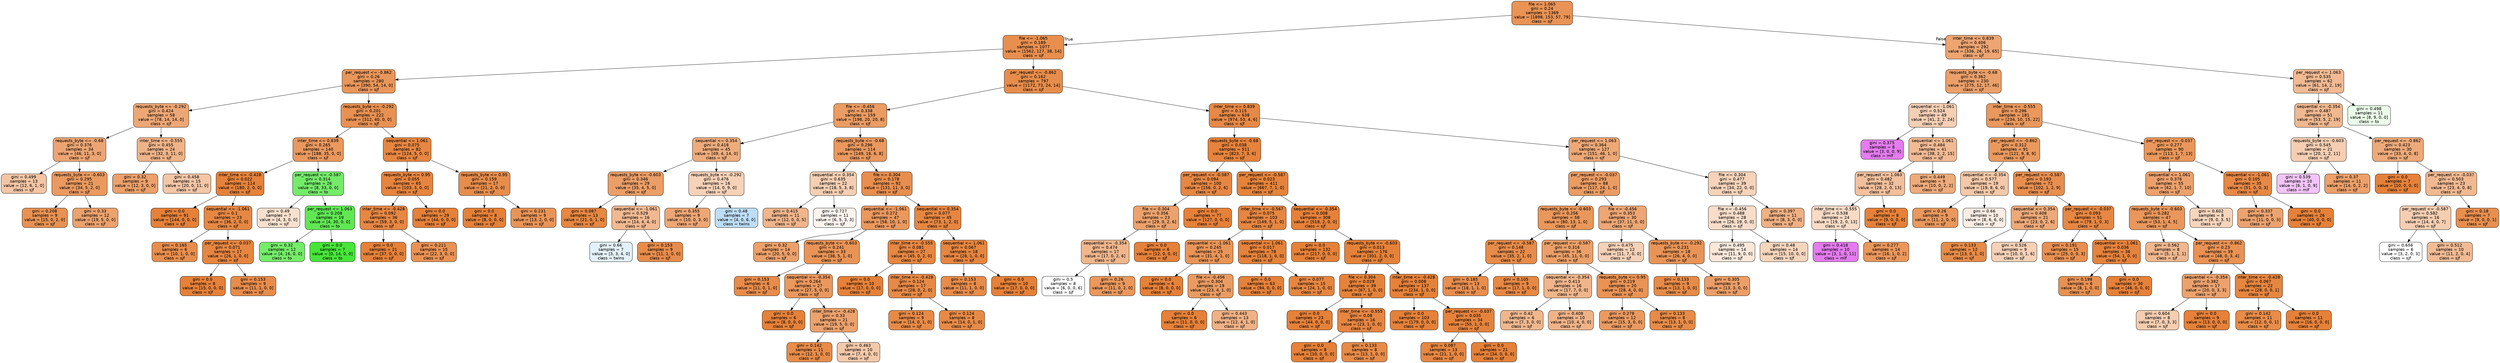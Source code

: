 digraph Tree {
node [shape=box, style="filled, rounded", color="black", fontname=helvetica] ;
edge [fontname=helvetica] ;
0 [label="file <= 1.065\ngini = 0.24\nsamples = 1369\nvalue = [1898, 153, 57, 79]\nclass = sjf", fillcolor="#e99355"] ;
1 [label="file <= -1.065\ngini = 0.189\nsamples = 1077\nvalue = [1562, 127, 38, 14]\nclass = sjf", fillcolor="#e88f4f"] ;
0 -> 1 [labeldistance=2.5, labelangle=45, headlabel="True"] ;
2 [label="per_request <= -0.862\ngini = 0.26\nsamples = 280\nvalue = [390, 54, 14, 0]\nclass = sjf", fillcolor="#e9965a"] ;
1 -> 2 ;
3 [label="requests_byte <= -0.292\ngini = 0.424\nsamples = 58\nvalue = [78, 14, 14, 0]\nclass = sjf", fillcolor="#eda775"] ;
2 -> 3 ;
4 [label="requests_byte <= -0.68\ngini = 0.376\nsamples = 34\nvalue = [46, 11, 3, 0]\nclass = sjf", fillcolor="#eca572"] ;
3 -> 4 ;
5 [label="gini = 0.499\nsamples = 13\nvalue = [12, 6, 1, 0]\nclass = sjf", fillcolor="#f3c5a4"] ;
4 -> 5 ;
6 [label="requests_byte <= -0.603\ngini = 0.295\nsamples = 21\nvalue = [34, 5, 2, 0]\nclass = sjf", fillcolor="#ea9a60"] ;
4 -> 6 ;
7 [label="gini = 0.208\nsamples = 9\nvalue = [15, 0, 2, 0]\nclass = sjf", fillcolor="#e89253"] ;
6 -> 7 ;
8 [label="gini = 0.33\nsamples = 12\nvalue = [19, 5, 0, 0]\nclass = sjf", fillcolor="#eca26d"] ;
6 -> 8 ;
9 [label="inter_time <= -0.555\ngini = 0.455\nsamples = 24\nvalue = [32, 3, 11, 0]\nclass = sjf", fillcolor="#efb388"] ;
3 -> 9 ;
10 [label="gini = 0.32\nsamples = 9\nvalue = [12, 3, 0, 0]\nclass = sjf", fillcolor="#eca06a"] ;
9 -> 10 ;
11 [label="gini = 0.458\nsamples = 15\nvalue = [20, 0, 11, 0]\nclass = sjf", fillcolor="#f3c6a6"] ;
9 -> 11 ;
12 [label="requests_byte <= -0.292\ngini = 0.201\nsamples = 222\nvalue = [312, 40, 0, 0]\nclass = sjf", fillcolor="#e89152"] ;
2 -> 12 ;
13 [label="inter_time <= 0.839\ngini = 0.265\nsamples = 140\nvalue = [188, 35, 0, 0]\nclass = sjf", fillcolor="#ea985e"] ;
12 -> 13 ;
14 [label="inter_time <= -0.428\ngini = 0.022\nsamples = 114\nvalue = [180, 2, 0, 0]\nclass = sjf", fillcolor="#e5823b"] ;
13 -> 14 ;
15 [label="gini = 0.0\nsamples = 91\nvalue = [144, 0, 0, 0]\nclass = sjf", fillcolor="#e58139"] ;
14 -> 15 ;
16 [label="sequential <= -1.061\ngini = 0.1\nsamples = 23\nvalue = [36, 2, 0, 0]\nclass = sjf", fillcolor="#e68844"] ;
14 -> 16 ;
17 [label="gini = 0.165\nsamples = 6\nvalue = [10, 1, 0, 0]\nclass = sjf", fillcolor="#e88e4d"] ;
16 -> 17 ;
18 [label="per_request <= -0.037\ngini = 0.071\nsamples = 17\nvalue = [26, 1, 0, 0]\nclass = sjf", fillcolor="#e68641"] ;
16 -> 18 ;
19 [label="gini = 0.0\nsamples = 8\nvalue = [15, 0, 0, 0]\nclass = sjf", fillcolor="#e58139"] ;
18 -> 19 ;
20 [label="gini = 0.153\nsamples = 9\nvalue = [11, 1, 0, 0]\nclass = sjf", fillcolor="#e78c4b"] ;
18 -> 20 ;
21 [label="per_request <= -0.587\ngini = 0.314\nsamples = 26\nvalue = [8, 33, 0, 0]\nclass = to", fillcolor="#74eb69"] ;
13 -> 21 ;
22 [label="gini = 0.49\nsamples = 7\nvalue = [4, 3, 0, 0]\nclass = sjf", fillcolor="#f8e0ce"] ;
21 -> 22 ;
23 [label="per_request <= 1.063\ngini = 0.208\nsamples = 19\nvalue = [4, 30, 0, 0]\nclass = to", fillcolor="#60e853"] ;
21 -> 23 ;
24 [label="gini = 0.32\nsamples = 12\nvalue = [4, 16, 0, 0]\nclass = to", fillcolor="#75ec6a"] ;
23 -> 24 ;
25 [label="gini = 0.0\nsamples = 7\nvalue = [0, 14, 0, 0]\nclass = to", fillcolor="#47e539"] ;
23 -> 25 ;
26 [label="sequential <= 1.061\ngini = 0.075\nsamples = 82\nvalue = [124, 5, 0, 0]\nclass = sjf", fillcolor="#e68641"] ;
12 -> 26 ;
27 [label="requests_byte <= 0.95\ngini = 0.055\nsamples = 65\nvalue = [103, 3, 0, 0]\nclass = sjf", fillcolor="#e6853f"] ;
26 -> 27 ;
28 [label="inter_time <= -0.428\ngini = 0.092\nsamples = 36\nvalue = [59, 3, 0, 0]\nclass = sjf", fillcolor="#e68743"] ;
27 -> 28 ;
29 [label="gini = 0.0\nsamples = 21\nvalue = [37, 0, 0, 0]\nclass = sjf", fillcolor="#e58139"] ;
28 -> 29 ;
30 [label="gini = 0.211\nsamples = 15\nvalue = [22, 3, 0, 0]\nclass = sjf", fillcolor="#e99254"] ;
28 -> 30 ;
31 [label="gini = 0.0\nsamples = 29\nvalue = [44, 0, 0, 0]\nclass = sjf", fillcolor="#e58139"] ;
27 -> 31 ;
32 [label="requests_byte <= 0.95\ngini = 0.159\nsamples = 17\nvalue = [21, 2, 0, 0]\nclass = sjf", fillcolor="#e78d4c"] ;
26 -> 32 ;
33 [label="gini = 0.0\nsamples = 8\nvalue = [8, 0, 0, 0]\nclass = sjf", fillcolor="#e58139"] ;
32 -> 33 ;
34 [label="gini = 0.231\nsamples = 9\nvalue = [13, 2, 0, 0]\nclass = sjf", fillcolor="#e99457"] ;
32 -> 34 ;
35 [label="per_request <= -0.862\ngini = 0.162\nsamples = 797\nvalue = [1172, 73, 24, 14]\nclass = sjf", fillcolor="#e78d4b"] ;
1 -> 35 ;
36 [label="file <= -0.456\ngini = 0.338\nsamples = 159\nvalue = [198, 20, 20, 8]\nclass = sjf", fillcolor="#eb9c63"] ;
35 -> 36 ;
37 [label="sequential <= 0.354\ngini = 0.418\nsamples = 45\nvalue = [49, 4, 14, 0]\nclass = sjf", fillcolor="#eeac7c"] ;
36 -> 37 ;
38 [label="requests_byte <= -0.603\ngini = 0.346\nsamples = 29\nvalue = [35, 4, 5, 0]\nclass = sjf", fillcolor="#eb9e67"] ;
37 -> 38 ;
39 [label="gini = 0.087\nsamples = 13\nvalue = [21, 0, 1, 0]\nclass = sjf", fillcolor="#e68742"] ;
38 -> 39 ;
40 [label="sequential <= -1.061\ngini = 0.529\nsamples = 16\nvalue = [14, 4, 4, 0]\nclass = sjf", fillcolor="#f1b991"] ;
38 -> 40 ;
41 [label="gini = 0.66\nsamples = 7\nvalue = [3, 3, 4, 0]\nclass = twins", fillcolor="#e3f1fb"] ;
40 -> 41 ;
42 [label="gini = 0.153\nsamples = 9\nvalue = [11, 1, 0, 0]\nclass = sjf", fillcolor="#e78c4b"] ;
40 -> 42 ;
43 [label="requests_byte <= -0.292\ngini = 0.476\nsamples = 16\nvalue = [14, 0, 9, 0]\nclass = sjf", fillcolor="#f6d2b8"] ;
37 -> 43 ;
44 [label="gini = 0.355\nsamples = 9\nvalue = [10, 0, 3, 0]\nclass = sjf", fillcolor="#eda774"] ;
43 -> 44 ;
45 [label="gini = 0.48\nsamples = 7\nvalue = [4, 0, 6, 0]\nclass = twins", fillcolor="#bddef6"] ;
43 -> 45 ;
46 [label="requests_byte <= -0.68\ngini = 0.296\nsamples = 114\nvalue = [149, 16, 6, 8]\nclass = sjf", fillcolor="#ea985d"] ;
36 -> 46 ;
47 [label="sequential <= 0.354\ngini = 0.635\nsamples = 22\nvalue = [18, 5, 3, 8]\nclass = sjf", fillcolor="#f5cfb3"] ;
46 -> 47 ;
48 [label="gini = 0.415\nsamples = 11\nvalue = [12, 0, 0, 5]\nclass = sjf", fillcolor="#f0b58b"] ;
47 -> 48 ;
49 [label="gini = 0.727\nsamples = 11\nvalue = [6, 5, 3, 3]\nclass = sjf", fillcolor="#fdf4ee"] ;
47 -> 49 ;
50 [label="file <= 0.304\ngini = 0.178\nsamples = 92\nvalue = [131, 11, 3, 0]\nclass = sjf", fillcolor="#e88e4e"] ;
46 -> 50 ;
51 [label="sequential <= -1.061\ngini = 0.272\nsamples = 47\nvalue = [58, 10, 1, 0]\nclass = sjf", fillcolor="#ea985e"] ;
50 -> 51 ;
52 [label="gini = 0.32\nsamples = 14\nvalue = [20, 5, 0, 0]\nclass = sjf", fillcolor="#eca06a"] ;
51 -> 52 ;
53 [label="requests_byte <= -0.603\ngini = 0.241\nsamples = 33\nvalue = [38, 5, 1, 0]\nclass = sjf", fillcolor="#e99457"] ;
51 -> 53 ;
54 [label="gini = 0.153\nsamples = 6\nvalue = [11, 0, 1, 0]\nclass = sjf", fillcolor="#e78c4b"] ;
53 -> 54 ;
55 [label="sequential <= -0.354\ngini = 0.264\nsamples = 27\nvalue = [27, 5, 0, 0]\nclass = sjf", fillcolor="#ea985e"] ;
53 -> 55 ;
56 [label="gini = 0.0\nsamples = 6\nvalue = [8, 0, 0, 0]\nclass = sjf", fillcolor="#e58139"] ;
55 -> 56 ;
57 [label="inter_time <= -0.428\ngini = 0.33\nsamples = 21\nvalue = [19, 5, 0, 0]\nclass = sjf", fillcolor="#eca26d"] ;
55 -> 57 ;
58 [label="gini = 0.142\nsamples = 11\nvalue = [12, 1, 0, 0]\nclass = sjf", fillcolor="#e78c49"] ;
57 -> 58 ;
59 [label="gini = 0.463\nsamples = 10\nvalue = [7, 4, 0, 0]\nclass = sjf", fillcolor="#f4c9aa"] ;
57 -> 59 ;
60 [label="sequential <= 0.354\ngini = 0.077\nsamples = 45\nvalue = [73, 1, 2, 0]\nclass = sjf", fillcolor="#e68641"] ;
50 -> 60 ;
61 [label="inter_time <= -0.555\ngini = 0.081\nsamples = 27\nvalue = [45, 0, 2, 0]\nclass = sjf", fillcolor="#e68742"] ;
60 -> 61 ;
62 [label="gini = 0.0\nsamples = 10\nvalue = [17, 0, 0, 0]\nclass = sjf", fillcolor="#e58139"] ;
61 -> 62 ;
63 [label="inter_time <= -0.428\ngini = 0.124\nsamples = 17\nvalue = [28, 0, 2, 0]\nclass = sjf", fillcolor="#e78a47"] ;
61 -> 63 ;
64 [label="gini = 0.124\nsamples = 9\nvalue = [14, 0, 1, 0]\nclass = sjf", fillcolor="#e78a47"] ;
63 -> 64 ;
65 [label="gini = 0.124\nsamples = 8\nvalue = [14, 0, 1, 0]\nclass = sjf", fillcolor="#e78a47"] ;
63 -> 65 ;
66 [label="sequential <= 1.061\ngini = 0.067\nsamples = 18\nvalue = [28, 1, 0, 0]\nclass = sjf", fillcolor="#e68640"] ;
60 -> 66 ;
67 [label="gini = 0.153\nsamples = 8\nvalue = [11, 1, 0, 0]\nclass = sjf", fillcolor="#e78c4b"] ;
66 -> 67 ;
68 [label="gini = 0.0\nsamples = 10\nvalue = [17, 0, 0, 0]\nclass = sjf", fillcolor="#e58139"] ;
66 -> 68 ;
69 [label="inter_time <= 0.839\ngini = 0.115\nsamples = 638\nvalue = [974, 53, 4, 6]\nclass = sjf", fillcolor="#e78946"] ;
35 -> 69 ;
70 [label="requests_byte <= -0.68\ngini = 0.038\nsamples = 511\nvalue = [823, 7, 3, 6]\nclass = sjf", fillcolor="#e6833d"] ;
69 -> 70 ;
71 [label="per_request <= -0.587\ngini = 0.094\nsamples = 100\nvalue = [156, 0, 2, 6]\nclass = sjf", fillcolor="#e68743"] ;
70 -> 71 ;
72 [label="file <= 0.304\ngini = 0.356\nsamples = 23\nvalue = [29, 0, 2, 6]\nclass = sjf", fillcolor="#eca26c"] ;
71 -> 72 ;
73 [label="sequential <= -0.354\ngini = 0.474\nsamples = 17\nvalue = [17, 0, 2, 6]\nclass = sjf", fillcolor="#f0b68c"] ;
72 -> 73 ;
74 [label="gini = 0.5\nsamples = 8\nvalue = [6, 0, 0, 6]\nclass = sjf", fillcolor="#ffffff"] ;
73 -> 74 ;
75 [label="gini = 0.26\nsamples = 9\nvalue = [11, 0, 2, 0]\nclass = sjf", fillcolor="#ea985d"] ;
73 -> 75 ;
76 [label="gini = 0.0\nsamples = 6\nvalue = [12, 0, 0, 0]\nclass = sjf", fillcolor="#e58139"] ;
72 -> 76 ;
77 [label="gini = 0.0\nsamples = 77\nvalue = [127, 0, 0, 0]\nclass = sjf", fillcolor="#e58139"] ;
71 -> 77 ;
78 [label="per_request <= -0.587\ngini = 0.023\nsamples = 411\nvalue = [667, 7, 1, 0]\nclass = sjf", fillcolor="#e5833b"] ;
70 -> 78 ;
79 [label="inter_time <= -0.567\ngini = 0.075\nsamples = 103\nvalue = [149, 5, 1, 0]\nclass = sjf", fillcolor="#e68641"] ;
78 -> 79 ;
80 [label="sequential <= -1.061\ngini = 0.245\nsamples = 25\nvalue = [31, 4, 1, 0]\nclass = sjf", fillcolor="#e99558"] ;
79 -> 80 ;
81 [label="gini = 0.0\nsamples = 6\nvalue = [8, 0, 0, 0]\nclass = sjf", fillcolor="#e58139"] ;
80 -> 81 ;
82 [label="file <= -0.456\ngini = 0.304\nsamples = 19\nvalue = [23, 4, 1, 0]\nclass = sjf", fillcolor="#ea9b62"] ;
80 -> 82 ;
83 [label="gini = 0.0\nsamples = 6\nvalue = [11, 0, 0, 0]\nclass = sjf", fillcolor="#e58139"] ;
82 -> 83 ;
84 [label="gini = 0.443\nsamples = 13\nvalue = [12, 4, 1, 0]\nclass = sjf", fillcolor="#efb185"] ;
82 -> 84 ;
85 [label="sequential <= 1.061\ngini = 0.017\nsamples = 78\nvalue = [118, 1, 0, 0]\nclass = sjf", fillcolor="#e5823b"] ;
79 -> 85 ;
86 [label="gini = 0.0\nsamples = 63\nvalue = [94, 0, 0, 0]\nclass = sjf", fillcolor="#e58139"] ;
85 -> 86 ;
87 [label="gini = 0.077\nsamples = 15\nvalue = [24, 1, 0, 0]\nclass = sjf", fillcolor="#e68641"] ;
85 -> 87 ;
88 [label="sequential <= -0.354\ngini = 0.008\nsamples = 308\nvalue = [518, 2, 0, 0]\nclass = sjf", fillcolor="#e5813a"] ;
78 -> 88 ;
89 [label="gini = 0.0\nsamples = 132\nvalue = [217, 0, 0, 0]\nclass = sjf", fillcolor="#e58139"] ;
88 -> 89 ;
90 [label="requests_byte <= -0.603\ngini = 0.013\nsamples = 176\nvalue = [301, 2, 0, 0]\nclass = sjf", fillcolor="#e5823a"] ;
88 -> 90 ;
91 [label="file <= 0.304\ngini = 0.029\nsamples = 39\nvalue = [67, 1, 0, 0]\nclass = sjf", fillcolor="#e5833c"] ;
90 -> 91 ;
92 [label="gini = 0.0\nsamples = 23\nvalue = [44, 0, 0, 0]\nclass = sjf", fillcolor="#e58139"] ;
91 -> 92 ;
93 [label="inter_time <= -0.555\ngini = 0.08\nsamples = 16\nvalue = [23, 1, 0, 0]\nclass = sjf", fillcolor="#e68642"] ;
91 -> 93 ;
94 [label="gini = 0.0\nsamples = 8\nvalue = [10, 0, 0, 0]\nclass = sjf", fillcolor="#e58139"] ;
93 -> 94 ;
95 [label="gini = 0.133\nsamples = 8\nvalue = [13, 1, 0, 0]\nclass = sjf", fillcolor="#e78b48"] ;
93 -> 95 ;
96 [label="inter_time <= -0.428\ngini = 0.008\nsamples = 137\nvalue = [234, 1, 0, 0]\nclass = sjf", fillcolor="#e5823a"] ;
90 -> 96 ;
97 [label="gini = 0.0\nsamples = 103\nvalue = [179, 0, 0, 0]\nclass = sjf", fillcolor="#e58139"] ;
96 -> 97 ;
98 [label="per_request <= -0.037\ngini = 0.035\nsamples = 34\nvalue = [55, 1, 0, 0]\nclass = sjf", fillcolor="#e5833d"] ;
96 -> 98 ;
99 [label="gini = 0.087\nsamples = 13\nvalue = [21, 1, 0, 0]\nclass = sjf", fillcolor="#e68742"] ;
98 -> 99 ;
100 [label="gini = 0.0\nsamples = 21\nvalue = [34, 0, 0, 0]\nclass = sjf", fillcolor="#e58139"] ;
98 -> 100 ;
101 [label="per_request <= 1.063\ngini = 0.364\nsamples = 127\nvalue = [151, 46, 1, 0]\nclass = sjf", fillcolor="#eda876"] ;
69 -> 101 ;
102 [label="per_request <= -0.037\ngini = 0.293\nsamples = 88\nvalue = [117, 24, 1, 0]\nclass = sjf", fillcolor="#eb9c63"] ;
101 -> 102 ;
103 [label="requests_byte <= -0.603\ngini = 0.256\nsamples = 58\nvalue = [80, 13, 1, 0]\nclass = sjf", fillcolor="#e9975b"] ;
102 -> 103 ;
104 [label="per_request <= -0.587\ngini = 0.148\nsamples = 22\nvalue = [35, 2, 1, 0]\nclass = sjf", fillcolor="#e78c4a"] ;
103 -> 104 ;
105 [label="gini = 0.185\nsamples = 13\nvalue = [18, 1, 1, 0]\nclass = sjf", fillcolor="#e88e4e"] ;
104 -> 105 ;
106 [label="gini = 0.105\nsamples = 9\nvalue = [17, 1, 0, 0]\nclass = sjf", fillcolor="#e78845"] ;
104 -> 106 ;
107 [label="per_request <= -0.587\ngini = 0.316\nsamples = 36\nvalue = [45, 11, 0, 0]\nclass = sjf", fillcolor="#eba069"] ;
103 -> 107 ;
108 [label="sequential <= -0.354\ngini = 0.413\nsamples = 16\nvalue = [17, 7, 0, 0]\nclass = sjf", fillcolor="#f0b58b"] ;
107 -> 108 ;
109 [label="gini = 0.42\nsamples = 6\nvalue = [7, 3, 0, 0]\nclass = sjf", fillcolor="#f0b78e"] ;
108 -> 109 ;
110 [label="gini = 0.408\nsamples = 10\nvalue = [10, 4, 0, 0]\nclass = sjf", fillcolor="#efb388"] ;
108 -> 110 ;
111 [label="requests_byte <= 0.95\ngini = 0.219\nsamples = 20\nvalue = [28, 4, 0, 0]\nclass = sjf", fillcolor="#e99355"] ;
107 -> 111 ;
112 [label="gini = 0.278\nsamples = 12\nvalue = [15, 3, 0, 0]\nclass = sjf", fillcolor="#ea9a61"] ;
111 -> 112 ;
113 [label="gini = 0.133\nsamples = 8\nvalue = [13, 1, 0, 0]\nclass = sjf", fillcolor="#e78b48"] ;
111 -> 113 ;
114 [label="file <= -0.456\ngini = 0.353\nsamples = 30\nvalue = [37, 11, 0, 0]\nclass = sjf", fillcolor="#eda674"] ;
102 -> 114 ;
115 [label="gini = 0.475\nsamples = 12\nvalue = [11, 7, 0, 0]\nclass = sjf", fillcolor="#f6d1b7"] ;
114 -> 115 ;
116 [label="requests_byte <= -0.292\ngini = 0.231\nsamples = 18\nvalue = [26, 4, 0, 0]\nclass = sjf", fillcolor="#e99457"] ;
114 -> 116 ;
117 [label="gini = 0.133\nsamples = 9\nvalue = [13, 1, 0, 0]\nclass = sjf", fillcolor="#e78b48"] ;
116 -> 117 ;
118 [label="gini = 0.305\nsamples = 9\nvalue = [13, 3, 0, 0]\nclass = sjf", fillcolor="#eb9e67"] ;
116 -> 118 ;
119 [label="file <= 0.304\ngini = 0.477\nsamples = 39\nvalue = [34, 22, 0, 0]\nclass = sjf", fillcolor="#f6d3b9"] ;
101 -> 119 ;
120 [label="file <= -0.456\ngini = 0.488\nsamples = 28\nvalue = [26, 19, 0, 0]\nclass = sjf", fillcolor="#f8ddca"] ;
119 -> 120 ;
121 [label="gini = 0.495\nsamples = 14\nvalue = [11, 9, 0, 0]\nclass = sjf", fillcolor="#fae8db"] ;
120 -> 121 ;
122 [label="gini = 0.48\nsamples = 14\nvalue = [15, 10, 0, 0]\nclass = sjf", fillcolor="#f6d5bd"] ;
120 -> 122 ;
123 [label="gini = 0.397\nsamples = 11\nvalue = [8, 3, 0, 0]\nclass = sjf", fillcolor="#efb083"] ;
119 -> 123 ;
124 [label="inter_time <= 0.839\ngini = 0.406\nsamples = 292\nvalue = [336, 26, 19, 65]\nclass = sjf", fillcolor="#eda572"] ;
0 -> 124 [labeldistance=2.5, labelangle=-45, headlabel="False"] ;
125 [label="requests_byte <= -0.68\ngini = 0.362\nsamples = 230\nvalue = [275, 12, 17, 46]\nclass = sjf", fillcolor="#eba06a"] ;
124 -> 125 ;
126 [label="sequential <= -1.061\ngini = 0.524\nsamples = 49\nvalue = [41, 2, 2, 24]\nclass = sjf", fillcolor="#f5cfb4"] ;
125 -> 126 ;
127 [label="gini = 0.375\nsamples = 8\nvalue = [3, 0, 0, 9]\nclass = mlf", fillcolor="#e47bee"] ;
126 -> 127 ;
128 [label="sequential <= 1.061\ngini = 0.484\nsamples = 41\nvalue = [38, 2, 2, 15]\nclass = sjf", fillcolor="#f1ba93"] ;
126 -> 128 ;
129 [label="per_request <= 1.063\ngini = 0.482\nsamples = 32\nvalue = [28, 2, 0, 13]\nclass = sjf", fillcolor="#f2c09c"] ;
128 -> 129 ;
130 [label="inter_time <= -0.555\ngini = 0.538\nsamples = 24\nvalue = [19, 2, 0, 13]\nclass = sjf", fillcolor="#f8dbc6"] ;
129 -> 130 ;
131 [label="gini = 0.418\nsamples = 10\nvalue = [3, 1, 0, 11]\nclass = mlf", fillcolor="#e47bee"] ;
130 -> 131 ;
132 [label="gini = 0.277\nsamples = 14\nvalue = [16, 1, 0, 2]\nclass = sjf", fillcolor="#ea975c"] ;
130 -> 132 ;
133 [label="gini = 0.0\nsamples = 8\nvalue = [9, 0, 0, 0]\nclass = sjf", fillcolor="#e58139"] ;
129 -> 133 ;
134 [label="gini = 0.449\nsamples = 9\nvalue = [10, 0, 2, 2]\nclass = sjf", fillcolor="#eeab7b"] ;
128 -> 134 ;
135 [label="inter_time <= -0.555\ngini = 0.296\nsamples = 181\nvalue = [234, 10, 15, 22]\nclass = sjf", fillcolor="#ea985d"] ;
125 -> 135 ;
136 [label="per_request <= -0.862\ngini = 0.312\nsamples = 91\nvalue = [121, 9, 8, 9]\nclass = sjf", fillcolor="#ea995e"] ;
135 -> 136 ;
137 [label="sequential <= -0.354\ngini = 0.577\nsamples = 19\nvalue = [19, 8, 6, 0]\nclass = sjf", fillcolor="#f4c8a8"] ;
136 -> 137 ;
138 [label="gini = 0.26\nsamples = 9\nvalue = [11, 2, 0, 0]\nclass = sjf", fillcolor="#ea985d"] ;
137 -> 138 ;
139 [label="gini = 0.66\nsamples = 10\nvalue = [8, 6, 6, 0]\nclass = sjf", fillcolor="#fbede3"] ;
137 -> 139 ;
140 [label="per_request <= -0.587\ngini = 0.193\nsamples = 72\nvalue = [102, 1, 2, 9]\nclass = sjf", fillcolor="#e88f50"] ;
136 -> 140 ;
141 [label="sequential <= 0.354\ngini = 0.408\nsamples = 21\nvalue = [23, 0, 2, 6]\nclass = sjf", fillcolor="#eda978"] ;
140 -> 141 ;
142 [label="gini = 0.133\nsamples = 12\nvalue = [13, 0, 1, 0]\nclass = sjf", fillcolor="#e78b48"] ;
141 -> 142 ;
143 [label="gini = 0.526\nsamples = 9\nvalue = [10, 0, 1, 6]\nclass = sjf", fillcolor="#f6d1b7"] ;
141 -> 143 ;
144 [label="per_request <= -0.037\ngini = 0.093\nsamples = 51\nvalue = [79, 1, 0, 3]\nclass = sjf", fillcolor="#e68743"] ;
140 -> 144 ;
145 [label="gini = 0.191\nsamples = 15\nvalue = [25, 0, 0, 3]\nclass = sjf", fillcolor="#e89051"] ;
144 -> 145 ;
146 [label="sequential <= -1.061\ngini = 0.036\nsamples = 36\nvalue = [54, 1, 0, 0]\nclass = sjf", fillcolor="#e5833d"] ;
144 -> 146 ;
147 [label="gini = 0.198\nsamples = 6\nvalue = [8, 1, 0, 0]\nclass = sjf", fillcolor="#e89152"] ;
146 -> 147 ;
148 [label="gini = 0.0\nsamples = 30\nvalue = [46, 0, 0, 0]\nclass = sjf", fillcolor="#e58139"] ;
146 -> 148 ;
149 [label="per_request <= -0.037\ngini = 0.277\nsamples = 90\nvalue = [113, 1, 7, 13]\nclass = sjf", fillcolor="#ea975b"] ;
135 -> 149 ;
150 [label="sequential <= 1.061\ngini = 0.376\nsamples = 55\nvalue = [62, 1, 7, 10]\nclass = sjf", fillcolor="#eca16c"] ;
149 -> 150 ;
151 [label="requests_byte <= -0.603\ngini = 0.282\nsamples = 47\nvalue = [53, 1, 4, 5]\nclass = sjf", fillcolor="#e9975b"] ;
150 -> 151 ;
152 [label="gini = 0.562\nsamples = 8\nvalue = [5, 1, 1, 1]\nclass = sjf", fillcolor="#f0b78e"] ;
151 -> 152 ;
153 [label="per_request <= -0.862\ngini = 0.23\nsamples = 39\nvalue = [48, 0, 3, 4]\nclass = sjf", fillcolor="#e99254"] ;
151 -> 153 ;
154 [label="sequential <= -0.354\ngini = 0.382\nsamples = 17\nvalue = [20, 0, 3, 3]\nclass = sjf", fillcolor="#eca26d"] ;
153 -> 154 ;
155 [label="gini = 0.604\nsamples = 8\nvalue = [7, 0, 3, 3]\nclass = sjf", fillcolor="#f5cdb0"] ;
154 -> 155 ;
156 [label="gini = 0.0\nsamples = 9\nvalue = [13, 0, 0, 0]\nclass = sjf", fillcolor="#e58139"] ;
154 -> 156 ;
157 [label="inter_time <= -0.428\ngini = 0.067\nsamples = 22\nvalue = [28, 0, 0, 1]\nclass = sjf", fillcolor="#e68640"] ;
153 -> 157 ;
158 [label="gini = 0.142\nsamples = 11\nvalue = [12, 0, 0, 1]\nclass = sjf", fillcolor="#e78c49"] ;
157 -> 158 ;
159 [label="gini = 0.0\nsamples = 11\nvalue = [16, 0, 0, 0]\nclass = sjf", fillcolor="#e58139"] ;
157 -> 159 ;
160 [label="gini = 0.602\nsamples = 8\nvalue = [9, 0, 3, 5]\nclass = sjf", fillcolor="#f6d5bd"] ;
150 -> 160 ;
161 [label="sequential <= -1.061\ngini = 0.105\nsamples = 35\nvalue = [51, 0, 0, 3]\nclass = sjf", fillcolor="#e78845"] ;
149 -> 161 ;
162 [label="gini = 0.337\nsamples = 9\nvalue = [11, 0, 0, 3]\nclass = sjf", fillcolor="#eca36f"] ;
161 -> 162 ;
163 [label="gini = 0.0\nsamples = 26\nvalue = [40, 0, 0, 0]\nclass = sjf", fillcolor="#e58139"] ;
161 -> 163 ;
164 [label="per_request <= 1.063\ngini = 0.535\nsamples = 62\nvalue = [61, 14, 2, 19]\nclass = sjf", fillcolor="#f1ba93"] ;
124 -> 164 ;
165 [label="sequential <= -0.354\ngini = 0.487\nsamples = 51\nvalue = [53, 5, 2, 19]\nclass = sjf", fillcolor="#f0b88f"] ;
164 -> 165 ;
166 [label="requests_byte <= -0.603\ngini = 0.545\nsamples = 21\nvalue = [20, 1, 2, 11]\nclass = sjf", fillcolor="#f5ceb2"] ;
165 -> 166 ;
167 [label="gini = 0.539\nsamples = 10\nvalue = [6, 1, 0, 9]\nclass = mlf", fillcolor="#f3c4f7"] ;
166 -> 167 ;
168 [label="gini = 0.37\nsamples = 11\nvalue = [14, 0, 2, 2]\nclass = sjf", fillcolor="#eca06a"] ;
166 -> 168 ;
169 [label="per_request <= -0.862\ngini = 0.423\nsamples = 30\nvalue = [33, 4, 0, 8]\nclass = sjf", fillcolor="#edaa79"] ;
165 -> 169 ;
170 [label="gini = 0.0\nsamples = 7\nvalue = [10, 0, 0, 0]\nclass = sjf", fillcolor="#e58139"] ;
169 -> 170 ;
171 [label="per_request <= -0.037\ngini = 0.503\nsamples = 23\nvalue = [23, 4, 0, 8]\nclass = sjf", fillcolor="#f1b991"] ;
169 -> 171 ;
172 [label="per_request <= -0.587\ngini = 0.582\nsamples = 16\nvalue = [14, 4, 0, 7]\nclass = sjf", fillcolor="#f5ceb2"] ;
171 -> 172 ;
173 [label="gini = 0.656\nsamples = 6\nvalue = [3, 2, 0, 3]\nclass = sjf", fillcolor="#ffffff"] ;
172 -> 173 ;
174 [label="gini = 0.512\nsamples = 10\nvalue = [11, 2, 0, 4]\nclass = sjf", fillcolor="#f1bb94"] ;
172 -> 174 ;
175 [label="gini = 0.18\nsamples = 7\nvalue = [9, 0, 0, 1]\nclass = sjf", fillcolor="#e88f4f"] ;
171 -> 175 ;
176 [label="gini = 0.498\nsamples = 11\nvalue = [8, 9, 0, 0]\nclass = to", fillcolor="#ebfce9"] ;
164 -> 176 ;
}